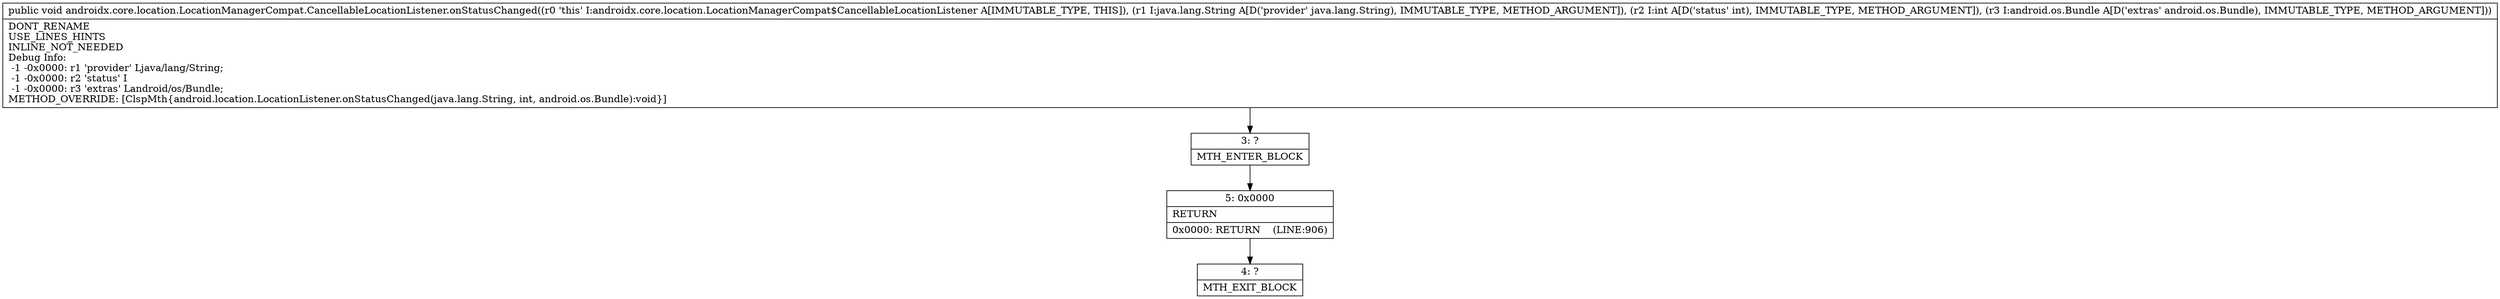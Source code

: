 digraph "CFG forandroidx.core.location.LocationManagerCompat.CancellableLocationListener.onStatusChanged(Ljava\/lang\/String;ILandroid\/os\/Bundle;)V" {
Node_3 [shape=record,label="{3\:\ ?|MTH_ENTER_BLOCK\l}"];
Node_5 [shape=record,label="{5\:\ 0x0000|RETURN\l|0x0000: RETURN    (LINE:906)\l}"];
Node_4 [shape=record,label="{4\:\ ?|MTH_EXIT_BLOCK\l}"];
MethodNode[shape=record,label="{public void androidx.core.location.LocationManagerCompat.CancellableLocationListener.onStatusChanged((r0 'this' I:androidx.core.location.LocationManagerCompat$CancellableLocationListener A[IMMUTABLE_TYPE, THIS]), (r1 I:java.lang.String A[D('provider' java.lang.String), IMMUTABLE_TYPE, METHOD_ARGUMENT]), (r2 I:int A[D('status' int), IMMUTABLE_TYPE, METHOD_ARGUMENT]), (r3 I:android.os.Bundle A[D('extras' android.os.Bundle), IMMUTABLE_TYPE, METHOD_ARGUMENT]))  | DONT_RENAME\lUSE_LINES_HINTS\lINLINE_NOT_NEEDED\lDebug Info:\l  \-1 \-0x0000: r1 'provider' Ljava\/lang\/String;\l  \-1 \-0x0000: r2 'status' I\l  \-1 \-0x0000: r3 'extras' Landroid\/os\/Bundle;\lMETHOD_OVERRIDE: [ClspMth\{android.location.LocationListener.onStatusChanged(java.lang.String, int, android.os.Bundle):void\}]\l}"];
MethodNode -> Node_3;Node_3 -> Node_5;
Node_5 -> Node_4;
}

